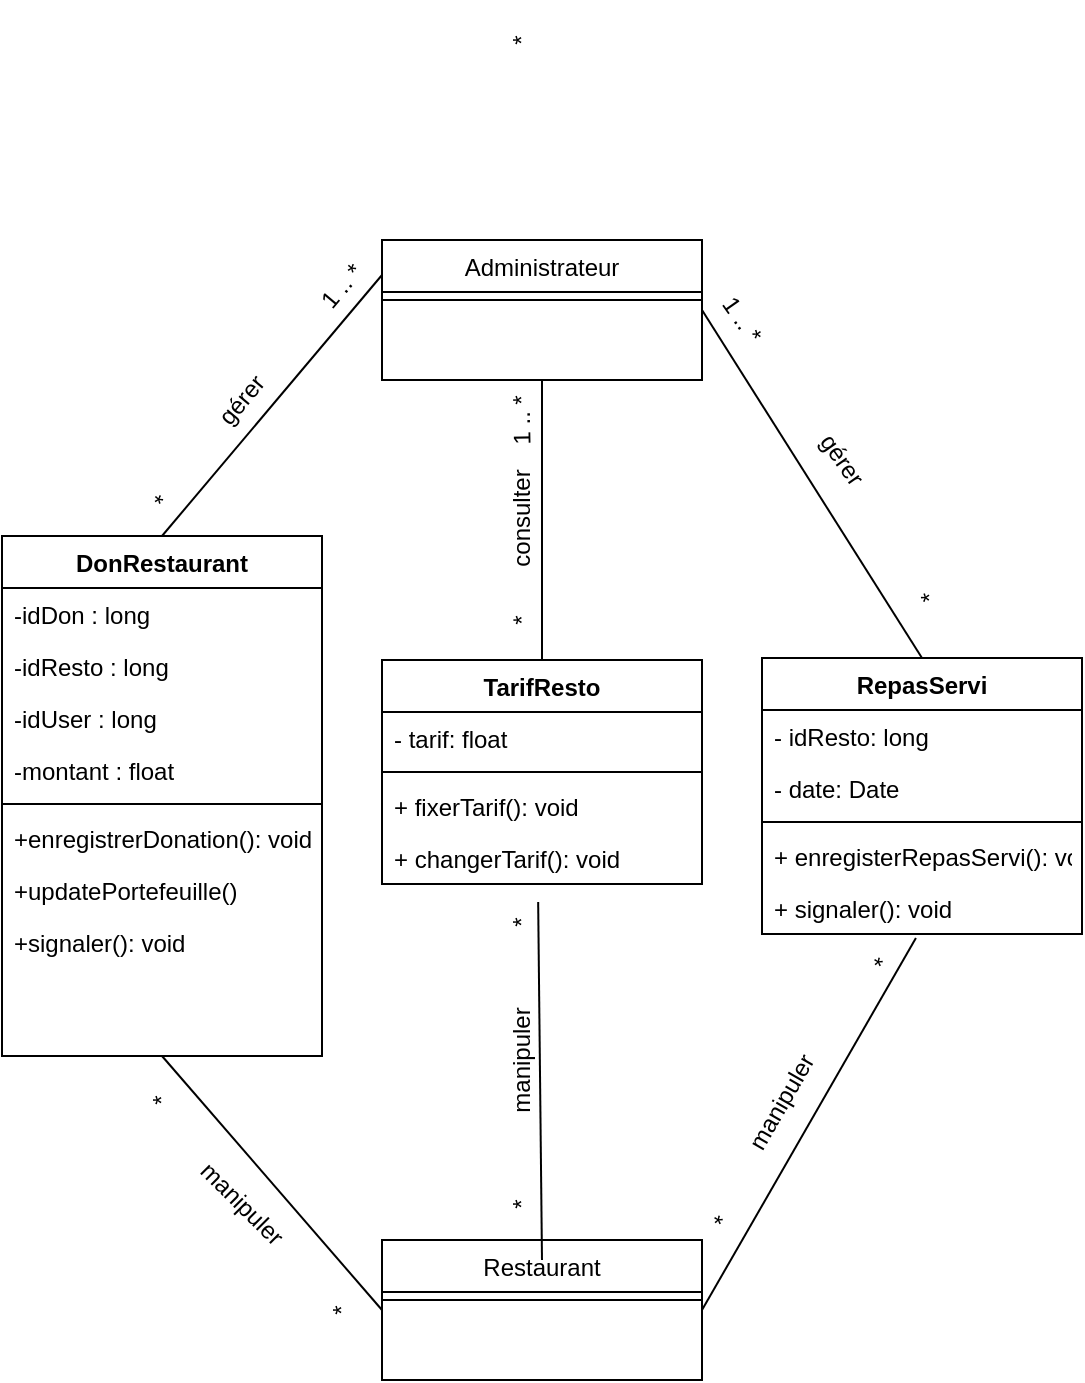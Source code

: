 <mxfile version="12.6.5" type="device"><diagram id="C5RBs43oDa-KdzZeNtuy" name="Page-1"><mxGraphModel dx="766" dy="2781" grid="1" gridSize="10" guides="1" tooltips="1" connect="1" arrows="1" fold="1" page="1" pageScale="1" pageWidth="827" pageHeight="1169" math="0" shadow="0"><root><mxCell id="WIyWlLk6GJQsqaUBKTNV-0"/><mxCell id="WIyWlLk6GJQsqaUBKTNV-1" parent="WIyWlLk6GJQsqaUBKTNV-0"/><mxCell id="zkfFHV4jXpPFQw0GAbJ--0" value="DonRestaurant" style="swimlane;fontStyle=1;align=center;verticalAlign=top;childLayout=stackLayout;horizontal=1;startSize=26;horizontalStack=0;resizeParent=1;resizeLast=0;collapsible=1;marginBottom=0;rounded=0;shadow=0;strokeWidth=1;" parent="WIyWlLk6GJQsqaUBKTNV-1" vertex="1"><mxGeometry x="80" y="-1352" width="160" height="260" as="geometry"><mxRectangle x="230" y="140" width="160" height="26" as="alternateBounds"/></mxGeometry></mxCell><mxCell id="zkfFHV4jXpPFQw0GAbJ--1" value="-idDon : long" style="text;align=left;verticalAlign=top;spacingLeft=4;spacingRight=4;overflow=hidden;rotatable=0;points=[[0,0.5],[1,0.5]];portConstraint=eastwest;" parent="zkfFHV4jXpPFQw0GAbJ--0" vertex="1"><mxGeometry y="26" width="160" height="26" as="geometry"/></mxCell><mxCell id="XubOdLTzpPGevxBQqO8B-2" value="-idResto : long" style="text;align=left;verticalAlign=top;spacingLeft=4;spacingRight=4;overflow=hidden;rotatable=0;points=[[0,0.5],[1,0.5]];portConstraint=eastwest;" vertex="1" parent="zkfFHV4jXpPFQw0GAbJ--0"><mxGeometry y="52" width="160" height="26" as="geometry"/></mxCell><mxCell id="XubOdLTzpPGevxBQqO8B-4" value="-idUser : long" style="text;align=left;verticalAlign=top;spacingLeft=4;spacingRight=4;overflow=hidden;rotatable=0;points=[[0,0.5],[1,0.5]];portConstraint=eastwest;" vertex="1" parent="zkfFHV4jXpPFQw0GAbJ--0"><mxGeometry y="78" width="160" height="26" as="geometry"/></mxCell><mxCell id="XubOdLTzpPGevxBQqO8B-5" value="-montant : float" style="text;align=left;verticalAlign=top;spacingLeft=4;spacingRight=4;overflow=hidden;rotatable=0;points=[[0,0.5],[1,0.5]];portConstraint=eastwest;" vertex="1" parent="zkfFHV4jXpPFQw0GAbJ--0"><mxGeometry y="104" width="160" height="26" as="geometry"/></mxCell><mxCell id="zkfFHV4jXpPFQw0GAbJ--4" value="" style="line;html=1;strokeWidth=1;align=left;verticalAlign=middle;spacingTop=-1;spacingLeft=3;spacingRight=3;rotatable=0;labelPosition=right;points=[];portConstraint=eastwest;" parent="zkfFHV4jXpPFQw0GAbJ--0" vertex="1"><mxGeometry y="130" width="160" height="8" as="geometry"/></mxCell><mxCell id="zkfFHV4jXpPFQw0GAbJ--5" value="+enregistrerDonation(): void" style="text;align=left;verticalAlign=top;spacingLeft=4;spacingRight=4;overflow=hidden;rotatable=0;points=[[0,0.5],[1,0.5]];portConstraint=eastwest;" parent="zkfFHV4jXpPFQw0GAbJ--0" vertex="1"><mxGeometry y="138" width="160" height="26" as="geometry"/></mxCell><mxCell id="tMzF22WSZR_11Rx1xnIz-1" value="+updatePortefeuille()" style="text;align=left;verticalAlign=top;spacingLeft=4;spacingRight=4;overflow=hidden;rotatable=0;points=[[0,0.5],[1,0.5]];portConstraint=eastwest;" parent="zkfFHV4jXpPFQw0GAbJ--0" vertex="1"><mxGeometry y="164" width="160" height="26" as="geometry"/></mxCell><mxCell id="tMzF22WSZR_11Rx1xnIz-2" value="+signaler(): void" style="text;align=left;verticalAlign=top;spacingLeft=4;spacingRight=4;overflow=hidden;rotatable=0;points=[[0,0.5],[1,0.5]];portConstraint=eastwest;" parent="zkfFHV4jXpPFQw0GAbJ--0" vertex="1"><mxGeometry y="190" width="160" height="26" as="geometry"/></mxCell><mxCell id="zkfFHV4jXpPFQw0GAbJ--6" value="Restaurant" style="swimlane;fontStyle=0;align=center;verticalAlign=top;childLayout=stackLayout;horizontal=1;startSize=26;horizontalStack=0;resizeParent=1;resizeLast=0;collapsible=1;marginBottom=0;rounded=0;shadow=0;strokeWidth=1;" parent="WIyWlLk6GJQsqaUBKTNV-1" vertex="1"><mxGeometry x="270" y="-1000" width="160" height="70" as="geometry"><mxRectangle x="90" y="460" width="160" height="26" as="alternateBounds"/></mxGeometry></mxCell><mxCell id="zkfFHV4jXpPFQw0GAbJ--9" value="" style="line;html=1;strokeWidth=1;align=left;verticalAlign=middle;spacingTop=-1;spacingLeft=3;spacingRight=3;rotatable=0;labelPosition=right;points=[];portConstraint=eastwest;" parent="zkfFHV4jXpPFQw0GAbJ--6" vertex="1"><mxGeometry y="26" width="160" height="8" as="geometry"/></mxCell><mxCell id="zkfFHV4jXpPFQw0GAbJ--13" value="Administrateur" style="swimlane;fontStyle=0;align=center;verticalAlign=top;childLayout=stackLayout;horizontal=1;startSize=26;horizontalStack=0;resizeParent=1;resizeLast=0;collapsible=1;marginBottom=0;rounded=0;shadow=0;strokeWidth=1;" parent="WIyWlLk6GJQsqaUBKTNV-1" vertex="1"><mxGeometry x="270" y="-1500" width="160" height="70" as="geometry"><mxRectangle x="340" y="380" width="170" height="26" as="alternateBounds"/></mxGeometry></mxCell><mxCell id="zkfFHV4jXpPFQw0GAbJ--15" value="" style="line;html=1;strokeWidth=1;align=left;verticalAlign=middle;spacingTop=-1;spacingLeft=3;spacingRight=3;rotatable=0;labelPosition=right;points=[];portConstraint=eastwest;" parent="zkfFHV4jXpPFQw0GAbJ--13" vertex="1"><mxGeometry y="26" width="160" height="8" as="geometry"/></mxCell><mxCell id="tMzF22WSZR_11Rx1xnIz-4" value="" style="endArrow=none;html=1;entryX=0.5;entryY=1;entryDx=0;entryDy=0;exitX=0;exitY=0.5;exitDx=0;exitDy=0;" parent="WIyWlLk6GJQsqaUBKTNV-1" source="zkfFHV4jXpPFQw0GAbJ--6" target="zkfFHV4jXpPFQw0GAbJ--0" edge="1"><mxGeometry width="50" height="50" relative="1" as="geometry"><mxPoint x="145" y="400" as="sourcePoint"/><mxPoint x="170" y="348" as="targetPoint"/></mxGeometry></mxCell><mxCell id="tMzF22WSZR_11Rx1xnIz-5" value="" style="endArrow=none;html=1;entryX=0;entryY=0.25;entryDx=0;entryDy=0;exitX=0.5;exitY=0;exitDx=0;exitDy=0;" parent="WIyWlLk6GJQsqaUBKTNV-1" source="zkfFHV4jXpPFQw0GAbJ--0" target="zkfFHV4jXpPFQw0GAbJ--13" edge="1"><mxGeometry width="50" height="50" relative="1" as="geometry"><mxPoint x="90" y="670" as="sourcePoint"/><mxPoint x="140" y="620" as="targetPoint"/><Array as="points"/></mxGeometry></mxCell><mxCell id="tMzF22WSZR_11Rx1xnIz-7" value="gérer" style="text;html=1;strokeColor=none;fillColor=none;align=center;verticalAlign=middle;whiteSpace=wrap;rounded=0;rotation=-50;" parent="WIyWlLk6GJQsqaUBKTNV-1" vertex="1"><mxGeometry x="180" y="-1430" width="40" height="20" as="geometry"/></mxCell><mxCell id="tMzF22WSZR_11Rx1xnIz-8" value="*" style="text;html=1;strokeColor=none;fillColor=none;align=center;verticalAlign=middle;whiteSpace=wrap;rounded=0;rotation=-50;" parent="WIyWlLk6GJQsqaUBKTNV-1" vertex="1"><mxGeometry x="140" y="-1379" width="40" height="20" as="geometry"/></mxCell><mxCell id="tMzF22WSZR_11Rx1xnIz-9" value="1 .. *" style="text;html=1;strokeColor=none;fillColor=none;align=center;verticalAlign=middle;whiteSpace=wrap;rounded=0;rotation=-50;" parent="WIyWlLk6GJQsqaUBKTNV-1" vertex="1"><mxGeometry x="230" y="-1487" width="40" height="20" as="geometry"/></mxCell><mxCell id="tMzF22WSZR_11Rx1xnIz-10" value="manipuler" style="text;html=1;strokeColor=none;fillColor=none;align=center;verticalAlign=middle;whiteSpace=wrap;rounded=0;rotation=45;" parent="WIyWlLk6GJQsqaUBKTNV-1" vertex="1"><mxGeometry x="180" y="-1028.01" width="40" height="20" as="geometry"/></mxCell><mxCell id="tMzF22WSZR_11Rx1xnIz-11" value="*" style="text;html=1;strokeColor=none;fillColor=none;align=center;verticalAlign=middle;whiteSpace=wrap;rounded=0;rotation=-90;" parent="WIyWlLk6GJQsqaUBKTNV-1" vertex="1"><mxGeometry x="230" y="-975" width="40" height="20" as="geometry"/></mxCell><mxCell id="tMzF22WSZR_11Rx1xnIz-12" value="*" style="text;html=1;strokeColor=none;fillColor=none;align=center;verticalAlign=middle;whiteSpace=wrap;rounded=0;rotation=-90;" parent="WIyWlLk6GJQsqaUBKTNV-1" vertex="1"><mxGeometry x="140" y="-1080" width="40" height="20" as="geometry"/></mxCell><mxCell id="XubOdLTzpPGevxBQqO8B-7" value="TarifResto" style="swimlane;fontStyle=1;align=center;verticalAlign=top;childLayout=stackLayout;horizontal=1;startSize=26;horizontalStack=0;resizeParent=1;resizeParentMax=0;resizeLast=0;collapsible=1;marginBottom=0;fillColor=none;gradientColor=none;" vertex="1" parent="WIyWlLk6GJQsqaUBKTNV-1"><mxGeometry x="270" y="-1290" width="160" height="112" as="geometry"/></mxCell><mxCell id="XubOdLTzpPGevxBQqO8B-8" value="- tarif: float" style="text;strokeColor=none;fillColor=none;align=left;verticalAlign=top;spacingLeft=4;spacingRight=4;overflow=hidden;rotatable=0;points=[[0,0.5],[1,0.5]];portConstraint=eastwest;" vertex="1" parent="XubOdLTzpPGevxBQqO8B-7"><mxGeometry y="26" width="160" height="26" as="geometry"/></mxCell><mxCell id="XubOdLTzpPGevxBQqO8B-9" value="" style="line;strokeWidth=1;fillColor=none;align=left;verticalAlign=middle;spacingTop=-1;spacingLeft=3;spacingRight=3;rotatable=0;labelPosition=right;points=[];portConstraint=eastwest;" vertex="1" parent="XubOdLTzpPGevxBQqO8B-7"><mxGeometry y="52" width="160" height="8" as="geometry"/></mxCell><mxCell id="XubOdLTzpPGevxBQqO8B-10" value="+ fixerTarif(): void" style="text;strokeColor=none;fillColor=none;align=left;verticalAlign=top;spacingLeft=4;spacingRight=4;overflow=hidden;rotatable=0;points=[[0,0.5],[1,0.5]];portConstraint=eastwest;" vertex="1" parent="XubOdLTzpPGevxBQqO8B-7"><mxGeometry y="60" width="160" height="26" as="geometry"/></mxCell><mxCell id="XubOdLTzpPGevxBQqO8B-11" value="+ changerTarif(): void" style="text;strokeColor=none;fillColor=none;align=left;verticalAlign=top;spacingLeft=4;spacingRight=4;overflow=hidden;rotatable=0;points=[[0,0.5],[1,0.5]];portConstraint=eastwest;" vertex="1" parent="XubOdLTzpPGevxBQqO8B-7"><mxGeometry y="86" width="160" height="26" as="geometry"/></mxCell><mxCell id="XubOdLTzpPGevxBQqO8B-12" value="RepasServi" style="swimlane;fontStyle=1;align=center;verticalAlign=top;childLayout=stackLayout;horizontal=1;startSize=26;horizontalStack=0;resizeParent=1;resizeParentMax=0;resizeLast=0;collapsible=1;marginBottom=0;fillColor=none;gradientColor=none;" vertex="1" parent="WIyWlLk6GJQsqaUBKTNV-1"><mxGeometry x="460" y="-1291" width="160" height="138" as="geometry"/></mxCell><mxCell id="XubOdLTzpPGevxBQqO8B-13" value="- idResto: long" style="text;strokeColor=none;fillColor=none;align=left;verticalAlign=top;spacingLeft=4;spacingRight=4;overflow=hidden;rotatable=0;points=[[0,0.5],[1,0.5]];portConstraint=eastwest;" vertex="1" parent="XubOdLTzpPGevxBQqO8B-12"><mxGeometry y="26" width="160" height="26" as="geometry"/></mxCell><mxCell id="XubOdLTzpPGevxBQqO8B-17" value="- date: Date" style="text;strokeColor=none;fillColor=none;align=left;verticalAlign=top;spacingLeft=4;spacingRight=4;overflow=hidden;rotatable=0;points=[[0,0.5],[1,0.5]];portConstraint=eastwest;" vertex="1" parent="XubOdLTzpPGevxBQqO8B-12"><mxGeometry y="52" width="160" height="26" as="geometry"/></mxCell><mxCell id="XubOdLTzpPGevxBQqO8B-14" value="" style="line;strokeWidth=1;fillColor=none;align=left;verticalAlign=middle;spacingTop=-1;spacingLeft=3;spacingRight=3;rotatable=0;labelPosition=right;points=[];portConstraint=eastwest;" vertex="1" parent="XubOdLTzpPGevxBQqO8B-12"><mxGeometry y="78" width="160" height="8" as="geometry"/></mxCell><mxCell id="XubOdLTzpPGevxBQqO8B-15" value="+ enregisterRepasServi(): void" style="text;strokeColor=none;fillColor=none;align=left;verticalAlign=top;spacingLeft=4;spacingRight=4;overflow=hidden;rotatable=0;points=[[0,0.5],[1,0.5]];portConstraint=eastwest;" vertex="1" parent="XubOdLTzpPGevxBQqO8B-12"><mxGeometry y="86" width="160" height="26" as="geometry"/></mxCell><mxCell id="XubOdLTzpPGevxBQqO8B-16" value="+ signaler(): void" style="text;strokeColor=none;fillColor=none;align=left;verticalAlign=top;spacingLeft=4;spacingRight=4;overflow=hidden;rotatable=0;points=[[0,0.5],[1,0.5]];portConstraint=eastwest;" vertex="1" parent="XubOdLTzpPGevxBQqO8B-12"><mxGeometry y="112" width="160" height="26" as="geometry"/></mxCell><mxCell id="XubOdLTzpPGevxBQqO8B-27" value="" style="endArrow=none;html=1;entryX=0.5;entryY=1;entryDx=0;entryDy=0;exitX=0.5;exitY=0;exitDx=0;exitDy=0;" edge="1" parent="WIyWlLk6GJQsqaUBKTNV-1" source="XubOdLTzpPGevxBQqO8B-7" target="zkfFHV4jXpPFQw0GAbJ--13"><mxGeometry width="50" height="50" relative="1" as="geometry"><mxPoint x="390" y="110" as="sourcePoint"/><mxPoint x="390" y="90" as="targetPoint"/></mxGeometry></mxCell><mxCell id="XubOdLTzpPGevxBQqO8B-31" value="" style="endArrow=none;html=1;entryX=1;entryY=0.5;entryDx=0;entryDy=0;exitX=0.5;exitY=0;exitDx=0;exitDy=0;" edge="1" parent="WIyWlLk6GJQsqaUBKTNV-1" source="XubOdLTzpPGevxBQqO8B-12" target="zkfFHV4jXpPFQw0GAbJ--13"><mxGeometry width="50" height="50" relative="1" as="geometry"><mxPoint x="520" y="110" as="sourcePoint"/><mxPoint x="570" y="60" as="targetPoint"/></mxGeometry></mxCell><mxCell id="XubOdLTzpPGevxBQqO8B-33" value="consulter" style="text;html=1;strokeColor=none;fillColor=none;align=center;verticalAlign=middle;whiteSpace=wrap;rounded=0;rotation=-90;" vertex="1" parent="WIyWlLk6GJQsqaUBKTNV-1"><mxGeometry x="320" y="-1371" width="40" height="20" as="geometry"/></mxCell><mxCell id="XubOdLTzpPGevxBQqO8B-34" value="1 .. *" style="text;html=1;strokeColor=none;fillColor=none;align=center;verticalAlign=middle;whiteSpace=wrap;rounded=0;rotation=-91;" vertex="1" parent="WIyWlLk6GJQsqaUBKTNV-1"><mxGeometry x="320" y="-1420" width="40" height="20" as="geometry"/></mxCell><mxCell id="XubOdLTzpPGevxBQqO8B-37" value="*" style="text;html=1;strokeColor=none;fillColor=none;align=center;verticalAlign=middle;whiteSpace=wrap;rounded=0;rotation=-90;" vertex="1" parent="WIyWlLk6GJQsqaUBKTNV-1"><mxGeometry x="320" y="-1610" width="40" height="20" as="geometry"/></mxCell><mxCell id="XubOdLTzpPGevxBQqO8B-39" value="gérer" style="text;html=1;strokeColor=none;fillColor=none;align=center;verticalAlign=middle;whiteSpace=wrap;rounded=0;rotation=55;" vertex="1" parent="WIyWlLk6GJQsqaUBKTNV-1"><mxGeometry x="480" y="-1400" width="40" height="20" as="geometry"/></mxCell><mxCell id="XubOdLTzpPGevxBQqO8B-40" value="1 .. *" style="text;html=1;strokeColor=none;fillColor=none;align=center;verticalAlign=middle;whiteSpace=wrap;rounded=0;rotation=55;" vertex="1" parent="WIyWlLk6GJQsqaUBKTNV-1"><mxGeometry x="430" y="-1470" width="40" height="20" as="geometry"/></mxCell><mxCell id="XubOdLTzpPGevxBQqO8B-41" value="*" style="text;html=1;strokeColor=none;fillColor=none;align=center;verticalAlign=middle;whiteSpace=wrap;rounded=0;rotation=55;" vertex="1" parent="WIyWlLk6GJQsqaUBKTNV-1"><mxGeometry x="520" y="-1330" width="40" height="20" as="geometry"/></mxCell><mxCell id="XubOdLTzpPGevxBQqO8B-45" value="" style="endArrow=none;html=1;entryX=0.488;entryY=0.962;entryDx=0;entryDy=0;entryPerimeter=0;exitX=0.5;exitY=0;exitDx=0;exitDy=0;" edge="1" parent="WIyWlLk6GJQsqaUBKTNV-1"><mxGeometry width="50" height="50" relative="1" as="geometry"><mxPoint x="350" y="-990.01" as="sourcePoint"/><mxPoint x="348.08" y="-1168.998" as="targetPoint"/></mxGeometry></mxCell><mxCell id="XubOdLTzpPGevxBQqO8B-46" value="manipuler" style="text;html=1;strokeColor=none;fillColor=none;align=center;verticalAlign=middle;whiteSpace=wrap;rounded=0;rotation=-90;" vertex="1" parent="WIyWlLk6GJQsqaUBKTNV-1"><mxGeometry x="320" y="-1100" width="40" height="20" as="geometry"/></mxCell><mxCell id="XubOdLTzpPGevxBQqO8B-47" value="" style="endArrow=none;html=1;exitX=1;exitY=0.5;exitDx=0;exitDy=0;entryX=0.481;entryY=1.077;entryDx=0;entryDy=0;entryPerimeter=0;" edge="1" parent="WIyWlLk6GJQsqaUBKTNV-1" source="zkfFHV4jXpPFQw0GAbJ--6" target="XubOdLTzpPGevxBQqO8B-16"><mxGeometry width="50" height="50" relative="1" as="geometry"><mxPoint x="480" y="410" as="sourcePoint"/><mxPoint x="530" y="360" as="targetPoint"/></mxGeometry></mxCell><mxCell id="XubOdLTzpPGevxBQqO8B-48" value="manipuler" style="text;html=1;strokeColor=none;fillColor=none;align=center;verticalAlign=middle;whiteSpace=wrap;rounded=0;rotation=-60;" vertex="1" parent="WIyWlLk6GJQsqaUBKTNV-1"><mxGeometry x="450" y="-1079" width="40" height="20" as="geometry"/></mxCell><mxCell id="XubOdLTzpPGevxBQqO8B-49" value="*" style="text;html=1;strokeColor=none;fillColor=none;align=center;verticalAlign=middle;whiteSpace=wrap;rounded=0;rotation=-90;" vertex="1" parent="WIyWlLk6GJQsqaUBKTNV-1"><mxGeometry x="320" y="-1169" width="40" height="20" as="geometry"/></mxCell><mxCell id="XubOdLTzpPGevxBQqO8B-50" value="*" style="text;html=1;strokeColor=none;fillColor=none;align=center;verticalAlign=middle;whiteSpace=wrap;rounded=0;rotation=-60;" vertex="1" parent="WIyWlLk6GJQsqaUBKTNV-1"><mxGeometry x="500" y="-1148" width="40" height="20" as="geometry"/></mxCell><mxCell id="XubOdLTzpPGevxBQqO8B-52" value="*" style="text;html=1;strokeColor=none;fillColor=none;align=center;verticalAlign=middle;whiteSpace=wrap;rounded=0;rotation=-60;" vertex="1" parent="WIyWlLk6GJQsqaUBKTNV-1"><mxGeometry x="420" y="-1019" width="40" height="20" as="geometry"/></mxCell><mxCell id="XubOdLTzpPGevxBQqO8B-53" value="*" style="text;html=1;strokeColor=none;fillColor=none;align=center;verticalAlign=middle;whiteSpace=wrap;rounded=0;rotation=-90;" vertex="1" parent="WIyWlLk6GJQsqaUBKTNV-1"><mxGeometry x="320" y="-1028.01" width="40" height="20" as="geometry"/></mxCell><mxCell id="XubOdLTzpPGevxBQqO8B-61" value="*" style="text;html=1;strokeColor=none;fillColor=none;align=center;verticalAlign=middle;whiteSpace=wrap;rounded=0;rotation=-91;" vertex="1" parent="WIyWlLk6GJQsqaUBKTNV-1"><mxGeometry x="320" y="-1320" width="40" height="20" as="geometry"/></mxCell></root></mxGraphModel></diagram></mxfile>